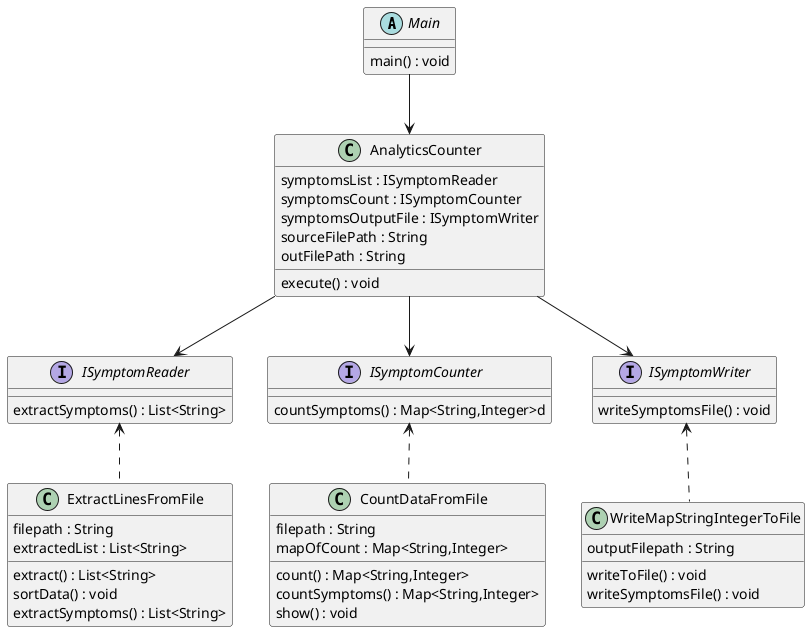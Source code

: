 @startuml

abstract class Main{
main() : void
}

Main --> AnalyticsCounter

interface ISymptomReader {
    extractSymptoms() : List<String>
}

interface ISymptomCounter {
    countSymptoms() : Map<String,Integer>d
}

interface ISymptomWriter {
    writeSymptomsFile() : void
}

class AnalyticsCounter{
   symptomsList : ISymptomReader
   symptomsCount : ISymptomCounter
   symptomsOutputFile : ISymptomWriter
   sourceFilePath : String
   outFilePath : String
   execute() : void
}

class ExtractLinesFromFile  {
    filepath : String
    extractedList : List<String>
    extract() : List<String>
    sortData() : void
    extractSymptoms() : List<String>
}

ISymptomReader <.. ExtractLinesFromFile

class CountDataFromFile{
    filepath : String
    mapOfCount : Map<String,Integer>
    count() : Map<String,Integer>
    countSymptoms() : Map<String,Integer>
    show() : void
}

ISymptomCounter <.. CountDataFromFile

class WriteMapStringIntegerToFile {
    outputFilepath : String
    writeToFile() : void
    writeSymptomsFile() : void
}

ISymptomWriter <.. WriteMapStringIntegerToFile

AnalyticsCounter --> ISymptomReader
AnalyticsCounter --> ISymptomCounter
AnalyticsCounter --> ISymptomWriter



@enduml